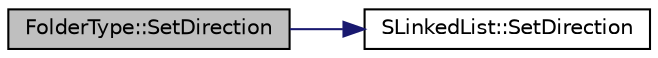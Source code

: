digraph "FolderType::SetDirection"
{
 // LATEX_PDF_SIZE
  edge [fontname="Helvetica",fontsize="10",labelfontname="Helvetica",labelfontsize="10"];
  node [fontname="Helvetica",fontsize="10",shape=record];
  rankdir="LR";
  Node199 [label="FolderType::SetDirection",height=0.2,width=0.4,color="black", fillcolor="grey75", style="filled", fontcolor="black",tooltip="Set Direction (sort)."];
  Node199 -> Node200 [color="midnightblue",fontsize="10",style="solid",fontname="Helvetica"];
  Node200 [label="SLinkedList::SetDirection",height=0.2,width=0.4,color="black", fillcolor="white", style="filled",URL="$class_s_linked_list.html#aaced4e017a2fa22adeaf4dafd6e12f84",tooltip="Set Direction."];
}
